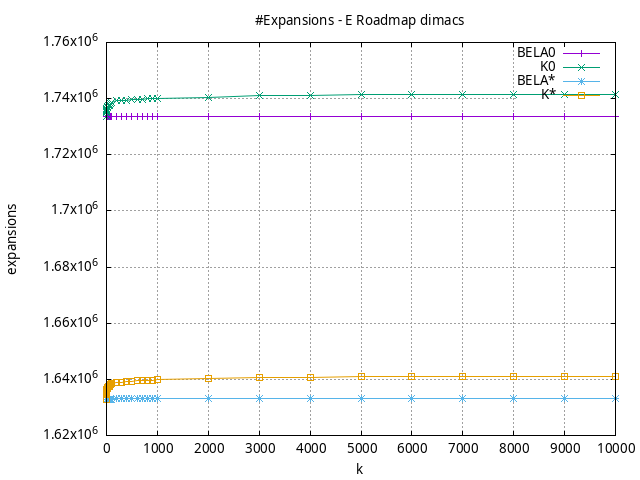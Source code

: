 #!/usr/bin/gnuplot
# -*- coding: utf-8 -*-
#
# results/roadmap/dimacs/E/USA-road-d.E.mixed.expansions.gnuplot
#
# Started on 01/09/2024 14:43:17
# Author: Carlos Linares López
set grid
set xlabel "k"
set ylabel "expansions"

set title "#Expansions - E Roadmap dimacs"

set terminal png enhanced font "Ariel,10"
set output 'USA-road-d.E.mixed.expansions.png'

plot "-" title "BELA0"      with linesp, "-" title "K0"      with linesp, "-" title "BELA*"      with linesp, "-" title "K*"      with linesp

	1 1733472.97
	2 1733474.44
	3 1733475.96
	4 1733476.46
	5 1733478.38
	6 1733478.8
	7 1733480.06
	8 1733480.42
	9 1733481.32
	10 1733481.64
	20 1733486.01
	30 1733489.31
	40 1733491.94
	50 1733494.18
	60 1733495.61
	70 1733497.16
	80 1733498.25
	90 1733499.37
	100 1733500.27
	200 1733507.41
	300 1733511.34
	400 1733514.65
	500 1733517.16
	600 1733519.35
	700 1733521.22
	800 1733522.67
	900 1733524.12
	1000 1733525.52
	2000 1733534.69
	3000 1733539.88
	4000 1733543.85
	5000 1733546.97
	6000 1733549.55
	7000 1733551.98
	8000 1733553.79
	9000 1733555.47
	10000 1733556.97
end
	1 1733475.43
	2 1734924.06
	3 1735546.27
	4 1735851.14
	5 1736119.94
	6 1736143.07
	7 1736314.1
	8 1736451.16
	9 1736581.42
	10 1736739.61
	20 1737323.49
	30 1737490.93
	40 1737578.42
	50 1737727.14
	60 1738069.05
	70 1738171.22
	80 1738440.89
	90 1738635.66
	100 1738690.8
	200 1739172.88
	300 1739367.84
	400 1739502.85
	500 1739684.23
	600 1739714.97
	700 1739730.51
	800 1740014.06
	900 1740060.68
	1000 1740084.84
	2000 1740526.42
	3000 1741150.56
	4000 1741266.28
	5000 1741347.76
	6000 1741376.59
	7000 1741386.65
	8000 1741388.28
	9000 1741593.6
	10000 1741594.92
end
	1 1632977.65
	2 1632979.14
	3 1632980.54
	4 1632980.95
	5 1632982.52
	6 1632982.83
	7 1632983.94
	8 1632984.37
	9 1632985.04
	10 1632985.24
	20 1632988.86
	30 1632991.36
	40 1632993.47
	50 1632995.23
	60 1632996.31
	70 1632997.76
	80 1632998.91
	90 1632999.8
	100 1633000.49
	200 1633006.13
	300 1633010.19
	400 1633012.8
	500 1633015.05
	600 1633016.76
	700 1633018.4
	800 1633019.91
	900 1633020.91
	1000 1633021.99
	2000 1633029.93
	3000 1633034.88
	4000 1633038.52
	5000 1633041.37
	6000 1633043.93
	7000 1633046.02
	8000 1633047.78
	9000 1633049.4
	10000 1633051.02
end
	1 1632980.1
	2 1634615.05
	3 1635275.3
	4 1635633.8
	5 1635949.87
	6 1635976.77
	7 1636152.71
	8 1636296.32
	9 1636424.37
	10 1636569.96
	20 1637149.5
	30 1637315.36
	40 1637409.53
	50 1637554.99
	60 1637915.49
	70 1638023.61
	80 1638289.6
	90 1638460.61
	100 1638515.19
	200 1638891.51
	300 1639056.83
	400 1639221.15
	500 1639390.53
	600 1639657.7
	700 1639669.51
	800 1639728.38
	900 1639767.39
	1000 1639795.65
	2000 1640138.24
	3000 1640695.09
	4000 1640782.75
	5000 1640843.29
	6000 1640870.88
	7000 1640883.53
	8000 1640885.52
	9000 1641115.27
	10000 1641116.38
end
